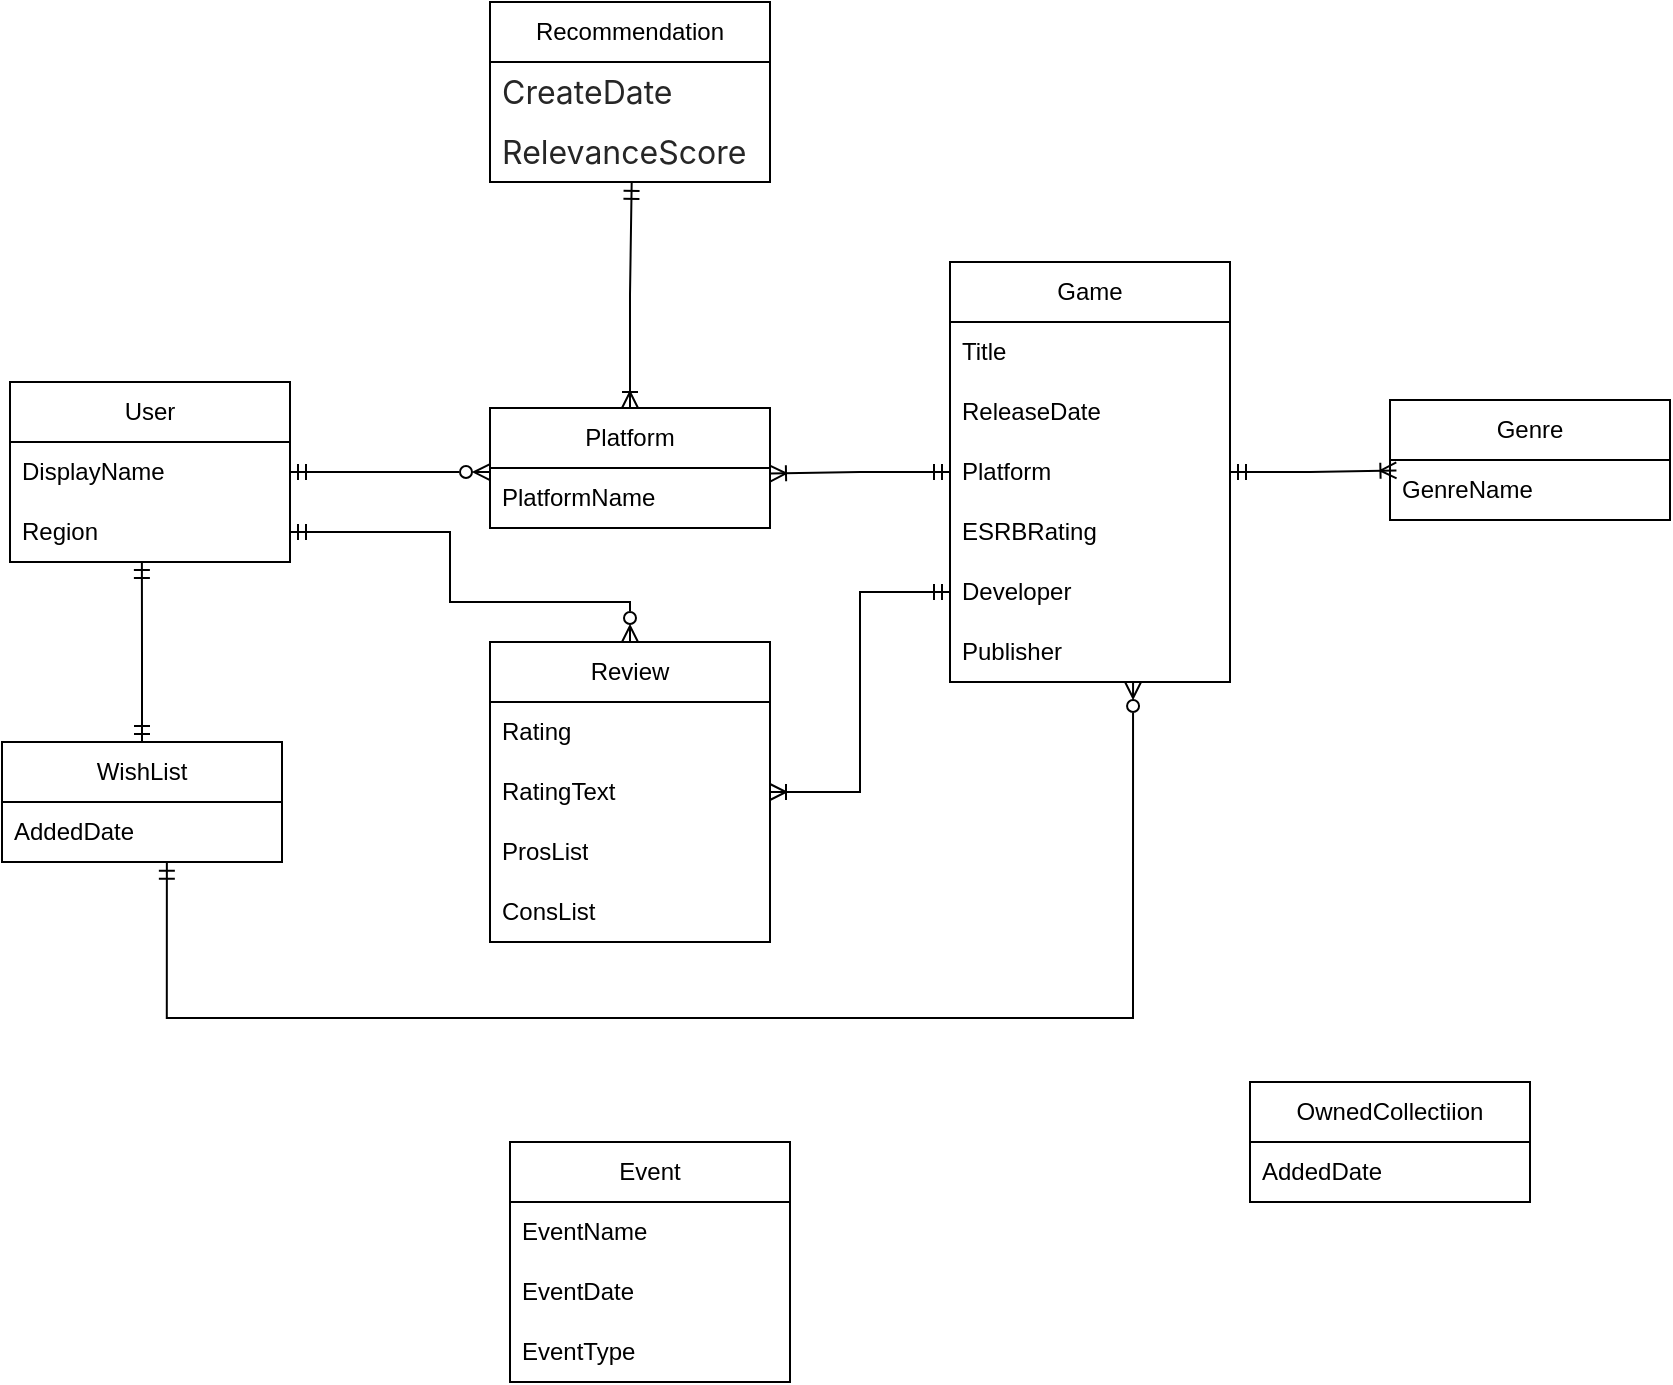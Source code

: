 <mxfile version="28.2.7">
  <diagram name="Page-1" id="efa7a0a1-bf9b-a30e-e6df-94a7791c09e9">
    <mxGraphModel dx="1868" dy="535" grid="1" gridSize="10" guides="1" tooltips="1" connect="1" arrows="1" fold="1" page="1" pageScale="1" pageWidth="826" pageHeight="1169" background="none" math="0" shadow="0">
      <root>
        <mxCell id="0" />
        <mxCell id="1" parent="0" />
        <mxCell id="kS5_kXOk1ufbsAE5dsYj-119" value="Game" style="swimlane;fontStyle=0;childLayout=stackLayout;horizontal=1;startSize=30;horizontalStack=0;resizeParent=1;resizeParentMax=0;resizeLast=0;collapsible=1;marginBottom=0;whiteSpace=wrap;html=1;" vertex="1" parent="1">
          <mxGeometry x="460" y="220" width="140" height="210" as="geometry" />
        </mxCell>
        <mxCell id="kS5_kXOk1ufbsAE5dsYj-120" value="Title" style="text;strokeColor=none;fillColor=none;align=left;verticalAlign=middle;spacingLeft=4;spacingRight=4;overflow=hidden;points=[[0,0.5],[1,0.5]];portConstraint=eastwest;rotatable=0;whiteSpace=wrap;html=1;" vertex="1" parent="kS5_kXOk1ufbsAE5dsYj-119">
          <mxGeometry y="30" width="140" height="30" as="geometry" />
        </mxCell>
        <mxCell id="kS5_kXOk1ufbsAE5dsYj-121" value="ReleaseDate" style="text;strokeColor=none;fillColor=none;align=left;verticalAlign=middle;spacingLeft=4;spacingRight=4;overflow=hidden;points=[[0,0.5],[1,0.5]];portConstraint=eastwest;rotatable=0;whiteSpace=wrap;html=1;" vertex="1" parent="kS5_kXOk1ufbsAE5dsYj-119">
          <mxGeometry y="60" width="140" height="30" as="geometry" />
        </mxCell>
        <mxCell id="kS5_kXOk1ufbsAE5dsYj-163" value="Platform" style="text;strokeColor=none;fillColor=none;align=left;verticalAlign=middle;spacingLeft=4;spacingRight=4;overflow=hidden;points=[[0,0.5],[1,0.5]];portConstraint=eastwest;rotatable=0;whiteSpace=wrap;html=1;" vertex="1" parent="kS5_kXOk1ufbsAE5dsYj-119">
          <mxGeometry y="90" width="140" height="30" as="geometry" />
        </mxCell>
        <mxCell id="kS5_kXOk1ufbsAE5dsYj-122" value="ESRBRating" style="text;strokeColor=none;fillColor=none;align=left;verticalAlign=middle;spacingLeft=4;spacingRight=4;overflow=hidden;points=[[0,0.5],[1,0.5]];portConstraint=eastwest;rotatable=0;whiteSpace=wrap;html=1;" vertex="1" parent="kS5_kXOk1ufbsAE5dsYj-119">
          <mxGeometry y="120" width="140" height="30" as="geometry" />
        </mxCell>
        <mxCell id="kS5_kXOk1ufbsAE5dsYj-135" value="Developer" style="text;strokeColor=none;fillColor=none;align=left;verticalAlign=middle;spacingLeft=4;spacingRight=4;overflow=hidden;points=[[0,0.5],[1,0.5]];portConstraint=eastwest;rotatable=0;whiteSpace=wrap;html=1;" vertex="1" parent="kS5_kXOk1ufbsAE5dsYj-119">
          <mxGeometry y="150" width="140" height="30" as="geometry" />
        </mxCell>
        <mxCell id="kS5_kXOk1ufbsAE5dsYj-136" value="Publisher" style="text;strokeColor=none;fillColor=none;align=left;verticalAlign=middle;spacingLeft=4;spacingRight=4;overflow=hidden;points=[[0,0.5],[1,0.5]];portConstraint=eastwest;rotatable=0;whiteSpace=wrap;html=1;" vertex="1" parent="kS5_kXOk1ufbsAE5dsYj-119">
          <mxGeometry y="180" width="140" height="30" as="geometry" />
        </mxCell>
        <mxCell id="kS5_kXOk1ufbsAE5dsYj-129" value="Genre" style="swimlane;fontStyle=0;childLayout=stackLayout;horizontal=1;startSize=30;horizontalStack=0;resizeParent=1;resizeParentMax=0;resizeLast=0;collapsible=1;marginBottom=0;whiteSpace=wrap;html=1;" vertex="1" parent="1">
          <mxGeometry x="680" y="289" width="140" height="60" as="geometry" />
        </mxCell>
        <mxCell id="kS5_kXOk1ufbsAE5dsYj-130" value="GenreName" style="text;strokeColor=none;fillColor=none;align=left;verticalAlign=middle;spacingLeft=4;spacingRight=4;overflow=hidden;points=[[0,0.5],[1,0.5]];portConstraint=eastwest;rotatable=0;whiteSpace=wrap;html=1;" vertex="1" parent="kS5_kXOk1ufbsAE5dsYj-129">
          <mxGeometry y="30" width="140" height="30" as="geometry" />
        </mxCell>
        <mxCell id="kS5_kXOk1ufbsAE5dsYj-137" value="Platform" style="swimlane;fontStyle=0;childLayout=stackLayout;horizontal=1;startSize=30;horizontalStack=0;resizeParent=1;resizeParentMax=0;resizeLast=0;collapsible=1;marginBottom=0;whiteSpace=wrap;html=1;" vertex="1" parent="1">
          <mxGeometry x="230" y="293" width="140" height="60" as="geometry" />
        </mxCell>
        <mxCell id="kS5_kXOk1ufbsAE5dsYj-138" value="PlatformName" style="text;strokeColor=none;fillColor=none;align=left;verticalAlign=middle;spacingLeft=4;spacingRight=4;overflow=hidden;points=[[0,0.5],[1,0.5]];portConstraint=eastwest;rotatable=0;whiteSpace=wrap;html=1;" vertex="1" parent="kS5_kXOk1ufbsAE5dsYj-137">
          <mxGeometry y="30" width="140" height="30" as="geometry" />
        </mxCell>
        <mxCell id="kS5_kXOk1ufbsAE5dsYj-141" value="User" style="swimlane;fontStyle=0;childLayout=stackLayout;horizontal=1;startSize=30;horizontalStack=0;resizeParent=1;resizeParentMax=0;resizeLast=0;collapsible=1;marginBottom=0;whiteSpace=wrap;html=1;" vertex="1" parent="1">
          <mxGeometry x="-10" y="280" width="140" height="90" as="geometry" />
        </mxCell>
        <mxCell id="kS5_kXOk1ufbsAE5dsYj-142" value="DisplayName" style="text;strokeColor=none;fillColor=none;align=left;verticalAlign=middle;spacingLeft=4;spacingRight=4;overflow=hidden;points=[[0,0.5],[1,0.5]];portConstraint=eastwest;rotatable=0;whiteSpace=wrap;html=1;" vertex="1" parent="kS5_kXOk1ufbsAE5dsYj-141">
          <mxGeometry y="30" width="140" height="30" as="geometry" />
        </mxCell>
        <mxCell id="kS5_kXOk1ufbsAE5dsYj-143" value="Region" style="text;strokeColor=none;fillColor=none;align=left;verticalAlign=middle;spacingLeft=4;spacingRight=4;overflow=hidden;points=[[0,0.5],[1,0.5]];portConstraint=eastwest;rotatable=0;whiteSpace=wrap;html=1;" vertex="1" parent="kS5_kXOk1ufbsAE5dsYj-141">
          <mxGeometry y="60" width="140" height="30" as="geometry" />
        </mxCell>
        <mxCell id="kS5_kXOk1ufbsAE5dsYj-145" value="Review" style="swimlane;fontStyle=0;childLayout=stackLayout;horizontal=1;startSize=30;horizontalStack=0;resizeParent=1;resizeParentMax=0;resizeLast=0;collapsible=1;marginBottom=0;whiteSpace=wrap;html=1;" vertex="1" parent="1">
          <mxGeometry x="230" y="410" width="140" height="150" as="geometry" />
        </mxCell>
        <mxCell id="kS5_kXOk1ufbsAE5dsYj-146" value="Rating" style="text;strokeColor=none;fillColor=none;align=left;verticalAlign=middle;spacingLeft=4;spacingRight=4;overflow=hidden;points=[[0,0.5],[1,0.5]];portConstraint=eastwest;rotatable=0;whiteSpace=wrap;html=1;" vertex="1" parent="kS5_kXOk1ufbsAE5dsYj-145">
          <mxGeometry y="30" width="140" height="30" as="geometry" />
        </mxCell>
        <mxCell id="kS5_kXOk1ufbsAE5dsYj-147" value="RatingText" style="text;strokeColor=none;fillColor=none;align=left;verticalAlign=middle;spacingLeft=4;spacingRight=4;overflow=hidden;points=[[0,0.5],[1,0.5]];portConstraint=eastwest;rotatable=0;whiteSpace=wrap;html=1;" vertex="1" parent="kS5_kXOk1ufbsAE5dsYj-145">
          <mxGeometry y="60" width="140" height="30" as="geometry" />
        </mxCell>
        <mxCell id="kS5_kXOk1ufbsAE5dsYj-148" value="ProsList" style="text;strokeColor=none;fillColor=none;align=left;verticalAlign=middle;spacingLeft=4;spacingRight=4;overflow=hidden;points=[[0,0.5],[1,0.5]];portConstraint=eastwest;rotatable=0;whiteSpace=wrap;html=1;" vertex="1" parent="kS5_kXOk1ufbsAE5dsYj-145">
          <mxGeometry y="90" width="140" height="30" as="geometry" />
        </mxCell>
        <mxCell id="kS5_kXOk1ufbsAE5dsYj-149" value="ConsList" style="text;strokeColor=none;fillColor=none;align=left;verticalAlign=middle;spacingLeft=4;spacingRight=4;overflow=hidden;points=[[0,0.5],[1,0.5]];portConstraint=eastwest;rotatable=0;whiteSpace=wrap;html=1;" vertex="1" parent="kS5_kXOk1ufbsAE5dsYj-145">
          <mxGeometry y="120" width="140" height="30" as="geometry" />
        </mxCell>
        <mxCell id="kS5_kXOk1ufbsAE5dsYj-150" value="WishList" style="swimlane;fontStyle=0;childLayout=stackLayout;horizontal=1;startSize=30;horizontalStack=0;resizeParent=1;resizeParentMax=0;resizeLast=0;collapsible=1;marginBottom=0;whiteSpace=wrap;html=1;" vertex="1" parent="1">
          <mxGeometry x="-14" y="460" width="140" height="60" as="geometry" />
        </mxCell>
        <mxCell id="kS5_kXOk1ufbsAE5dsYj-151" value="AddedDate" style="text;strokeColor=none;fillColor=none;align=left;verticalAlign=middle;spacingLeft=4;spacingRight=4;overflow=hidden;points=[[0,0.5],[1,0.5]];portConstraint=eastwest;rotatable=0;whiteSpace=wrap;html=1;" vertex="1" parent="kS5_kXOk1ufbsAE5dsYj-150">
          <mxGeometry y="30" width="140" height="30" as="geometry" />
        </mxCell>
        <mxCell id="kS5_kXOk1ufbsAE5dsYj-155" value="OwnedCollectiion" style="swimlane;fontStyle=0;childLayout=stackLayout;horizontal=1;startSize=30;horizontalStack=0;resizeParent=1;resizeParentMax=0;resizeLast=0;collapsible=1;marginBottom=0;whiteSpace=wrap;html=1;" vertex="1" parent="1">
          <mxGeometry x="610" y="630" width="140" height="60" as="geometry" />
        </mxCell>
        <mxCell id="kS5_kXOk1ufbsAE5dsYj-156" value="AddedDate" style="text;strokeColor=none;fillColor=none;align=left;verticalAlign=middle;spacingLeft=4;spacingRight=4;overflow=hidden;points=[[0,0.5],[1,0.5]];portConstraint=eastwest;rotatable=0;whiteSpace=wrap;html=1;" vertex="1" parent="kS5_kXOk1ufbsAE5dsYj-155">
          <mxGeometry y="30" width="140" height="30" as="geometry" />
        </mxCell>
        <mxCell id="kS5_kXOk1ufbsAE5dsYj-159" value="Event" style="swimlane;fontStyle=0;childLayout=stackLayout;horizontal=1;startSize=30;horizontalStack=0;resizeParent=1;resizeParentMax=0;resizeLast=0;collapsible=1;marginBottom=0;whiteSpace=wrap;html=1;" vertex="1" parent="1">
          <mxGeometry x="240" y="660" width="140" height="120" as="geometry" />
        </mxCell>
        <mxCell id="kS5_kXOk1ufbsAE5dsYj-160" value="EventName" style="text;strokeColor=none;fillColor=none;align=left;verticalAlign=middle;spacingLeft=4;spacingRight=4;overflow=hidden;points=[[0,0.5],[1,0.5]];portConstraint=eastwest;rotatable=0;whiteSpace=wrap;html=1;" vertex="1" parent="kS5_kXOk1ufbsAE5dsYj-159">
          <mxGeometry y="30" width="140" height="30" as="geometry" />
        </mxCell>
        <mxCell id="kS5_kXOk1ufbsAE5dsYj-161" value="EventDate" style="text;strokeColor=none;fillColor=none;align=left;verticalAlign=middle;spacingLeft=4;spacingRight=4;overflow=hidden;points=[[0,0.5],[1,0.5]];portConstraint=eastwest;rotatable=0;whiteSpace=wrap;html=1;" vertex="1" parent="kS5_kXOk1ufbsAE5dsYj-159">
          <mxGeometry y="60" width="140" height="30" as="geometry" />
        </mxCell>
        <mxCell id="kS5_kXOk1ufbsAE5dsYj-162" value="EventType" style="text;strokeColor=none;fillColor=none;align=left;verticalAlign=middle;spacingLeft=4;spacingRight=4;overflow=hidden;points=[[0,0.5],[1,0.5]];portConstraint=eastwest;rotatable=0;whiteSpace=wrap;html=1;" vertex="1" parent="kS5_kXOk1ufbsAE5dsYj-159">
          <mxGeometry y="90" width="140" height="30" as="geometry" />
        </mxCell>
        <mxCell id="kS5_kXOk1ufbsAE5dsYj-164" value="Recommendation" style="swimlane;fontStyle=0;childLayout=stackLayout;horizontal=1;startSize=30;horizontalStack=0;resizeParent=1;resizeParentMax=0;resizeLast=0;collapsible=1;marginBottom=0;whiteSpace=wrap;html=1;" vertex="1" parent="1">
          <mxGeometry x="230" y="90" width="140" height="90" as="geometry" />
        </mxCell>
        <mxCell id="kS5_kXOk1ufbsAE5dsYj-165" value="&lt;span style=&quot;color: rgba(0, 0, 0, 0.85); font-family: Inter, -apple-system, BlinkMacSystemFont, &amp;quot;Segoe UI&amp;quot;, &amp;quot;PingFang SC&amp;quot;, &amp;quot;Hiragino Sans GB&amp;quot;, &amp;quot;Microsoft YaHei&amp;quot;, &amp;quot;Helvetica Neue&amp;quot;, Helvetica, Arial, sans-serif; font-size: 16px; background-color: rgb(255, 255, 255);&quot;&gt;CreateDate&lt;/span&gt;" style="text;strokeColor=none;fillColor=none;align=left;verticalAlign=middle;spacingLeft=4;spacingRight=4;overflow=hidden;points=[[0,0.5],[1,0.5]];portConstraint=eastwest;rotatable=0;whiteSpace=wrap;html=1;" vertex="1" parent="kS5_kXOk1ufbsAE5dsYj-164">
          <mxGeometry y="30" width="140" height="30" as="geometry" />
        </mxCell>
        <mxCell id="kS5_kXOk1ufbsAE5dsYj-166" value="&lt;span style=&quot;color: rgba(0, 0, 0, 0.85); font-family: Inter, -apple-system, BlinkMacSystemFont, &amp;quot;Segoe UI&amp;quot;, &amp;quot;PingFang SC&amp;quot;, &amp;quot;Hiragino Sans GB&amp;quot;, &amp;quot;Microsoft YaHei&amp;quot;, &amp;quot;Helvetica Neue&amp;quot;, Helvetica, Arial, sans-serif; font-size: 16px; background-color: rgb(255, 255, 255);&quot;&gt;RelevanceScore&amp;nbsp;&lt;/span&gt;" style="text;strokeColor=none;fillColor=none;align=left;verticalAlign=middle;spacingLeft=4;spacingRight=4;overflow=hidden;points=[[0,0.5],[1,0.5]];portConstraint=eastwest;rotatable=0;whiteSpace=wrap;html=1;" vertex="1" parent="kS5_kXOk1ufbsAE5dsYj-164">
          <mxGeometry y="60" width="140" height="30" as="geometry" />
        </mxCell>
        <mxCell id="kS5_kXOk1ufbsAE5dsYj-171" style="edgeStyle=orthogonalEdgeStyle;rounded=0;orthogonalLoop=1;jettySize=auto;html=1;exitX=0;exitY=0.5;exitDx=0;exitDy=0;startArrow=ERmandOne;startFill=0;endArrow=ERoneToMany;endFill=0;entryX=1;entryY=0.093;entryDx=0;entryDy=0;entryPerimeter=0;" edge="1" parent="1" source="kS5_kXOk1ufbsAE5dsYj-163" target="kS5_kXOk1ufbsAE5dsYj-138">
          <mxGeometry relative="1" as="geometry">
            <mxPoint x="360" y="420" as="targetPoint" />
          </mxGeometry>
        </mxCell>
        <mxCell id="kS5_kXOk1ufbsAE5dsYj-172" style="edgeStyle=orthogonalEdgeStyle;rounded=0;orthogonalLoop=1;jettySize=auto;html=1;exitX=1;exitY=0.5;exitDx=0;exitDy=0;entryX=0;entryY=0.067;entryDx=0;entryDy=0;entryPerimeter=0;startArrow=ERmandOne;startFill=0;endArrow=ERzeroToMany;endFill=0;" edge="1" parent="1" source="kS5_kXOk1ufbsAE5dsYj-142" target="kS5_kXOk1ufbsAE5dsYj-138">
          <mxGeometry relative="1" as="geometry" />
        </mxCell>
        <mxCell id="kS5_kXOk1ufbsAE5dsYj-173" style="edgeStyle=orthogonalEdgeStyle;rounded=0;orthogonalLoop=1;jettySize=auto;html=1;exitX=0.5;exitY=0;exitDx=0;exitDy=0;entryX=0.506;entryY=1.013;entryDx=0;entryDy=0;entryPerimeter=0;startArrow=ERoneToMany;startFill=0;endArrow=ERmandOne;endFill=0;" edge="1" parent="1" source="kS5_kXOk1ufbsAE5dsYj-137" target="kS5_kXOk1ufbsAE5dsYj-166">
          <mxGeometry relative="1" as="geometry" />
        </mxCell>
        <mxCell id="kS5_kXOk1ufbsAE5dsYj-174" style="edgeStyle=orthogonalEdgeStyle;rounded=0;orthogonalLoop=1;jettySize=auto;html=1;exitX=1;exitY=0.5;exitDx=0;exitDy=0;entryX=0.023;entryY=0.173;entryDx=0;entryDy=0;entryPerimeter=0;startArrow=ERmandOne;startFill=0;endArrow=ERoneToMany;endFill=0;" edge="1" parent="1" source="kS5_kXOk1ufbsAE5dsYj-163" target="kS5_kXOk1ufbsAE5dsYj-130">
          <mxGeometry relative="1" as="geometry" />
        </mxCell>
        <mxCell id="kS5_kXOk1ufbsAE5dsYj-175" style="edgeStyle=orthogonalEdgeStyle;rounded=0;orthogonalLoop=1;jettySize=auto;html=1;exitX=0.5;exitY=0;exitDx=0;exitDy=0;entryX=1;entryY=0.5;entryDx=0;entryDy=0;startArrow=ERzeroToMany;startFill=0;endArrow=ERmandOne;endFill=0;" edge="1" parent="1" source="kS5_kXOk1ufbsAE5dsYj-145" target="kS5_kXOk1ufbsAE5dsYj-143">
          <mxGeometry relative="1" as="geometry">
            <Array as="points">
              <mxPoint x="300" y="390" />
              <mxPoint x="210" y="390" />
              <mxPoint x="210" y="355" />
            </Array>
          </mxGeometry>
        </mxCell>
        <mxCell id="kS5_kXOk1ufbsAE5dsYj-176" style="edgeStyle=orthogonalEdgeStyle;rounded=0;orthogonalLoop=1;jettySize=auto;html=1;exitX=1;exitY=0.5;exitDx=0;exitDy=0;entryX=0;entryY=0.5;entryDx=0;entryDy=0;endArrow=ERmandOne;endFill=0;startArrow=ERoneToMany;startFill=0;" edge="1" parent="1" source="kS5_kXOk1ufbsAE5dsYj-147" target="kS5_kXOk1ufbsAE5dsYj-135">
          <mxGeometry relative="1" as="geometry" />
        </mxCell>
        <mxCell id="kS5_kXOk1ufbsAE5dsYj-178" style="edgeStyle=orthogonalEdgeStyle;rounded=0;orthogonalLoop=1;jettySize=auto;html=1;exitX=0.5;exitY=0;exitDx=0;exitDy=0;entryX=0.471;entryY=1;entryDx=0;entryDy=0;entryPerimeter=0;startArrow=ERmandOne;startFill=0;endArrow=ERmandOne;endFill=0;" edge="1" parent="1" source="kS5_kXOk1ufbsAE5dsYj-150" target="kS5_kXOk1ufbsAE5dsYj-143">
          <mxGeometry relative="1" as="geometry" />
        </mxCell>
        <mxCell id="kS5_kXOk1ufbsAE5dsYj-179" style="edgeStyle=orthogonalEdgeStyle;rounded=0;orthogonalLoop=1;jettySize=auto;html=1;exitX=0.489;exitY=1.093;exitDx=0;exitDy=0;entryX=0.554;entryY=1.08;entryDx=0;entryDy=0;entryPerimeter=0;exitPerimeter=0;startArrow=ERmandOne;startFill=0;endArrow=ERzeroToMany;endFill=0;" edge="1" parent="1">
          <mxGeometry relative="1" as="geometry">
            <mxPoint x="68.43" y="520.39" as="sourcePoint" />
            <mxPoint x="551.53" y="430" as="targetPoint" />
            <Array as="points">
              <mxPoint x="68" y="598" />
              <mxPoint x="552" y="598" />
            </Array>
          </mxGeometry>
        </mxCell>
      </root>
    </mxGraphModel>
  </diagram>
</mxfile>
